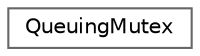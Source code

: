 digraph "类继承关系图"
{
 // LATEX_PDF_SIZE
  bgcolor="transparent";
  edge [fontname=Helvetica,fontsize=10,labelfontname=Helvetica,labelfontsize=10];
  node [fontname=Helvetica,fontsize=10,shape=box,height=0.2,width=0.4];
  rankdir="LR";
  Node0 [id="Node000000",label="QueuingMutex",height=0.2,width=0.4,color="grey40", fillcolor="white", style="filled",URL="$class_queuing_mutex.html",tooltip="Queuing lock with concurrent_monitor; to test concurrent_monitor::notify( Predicate p )"];
}
